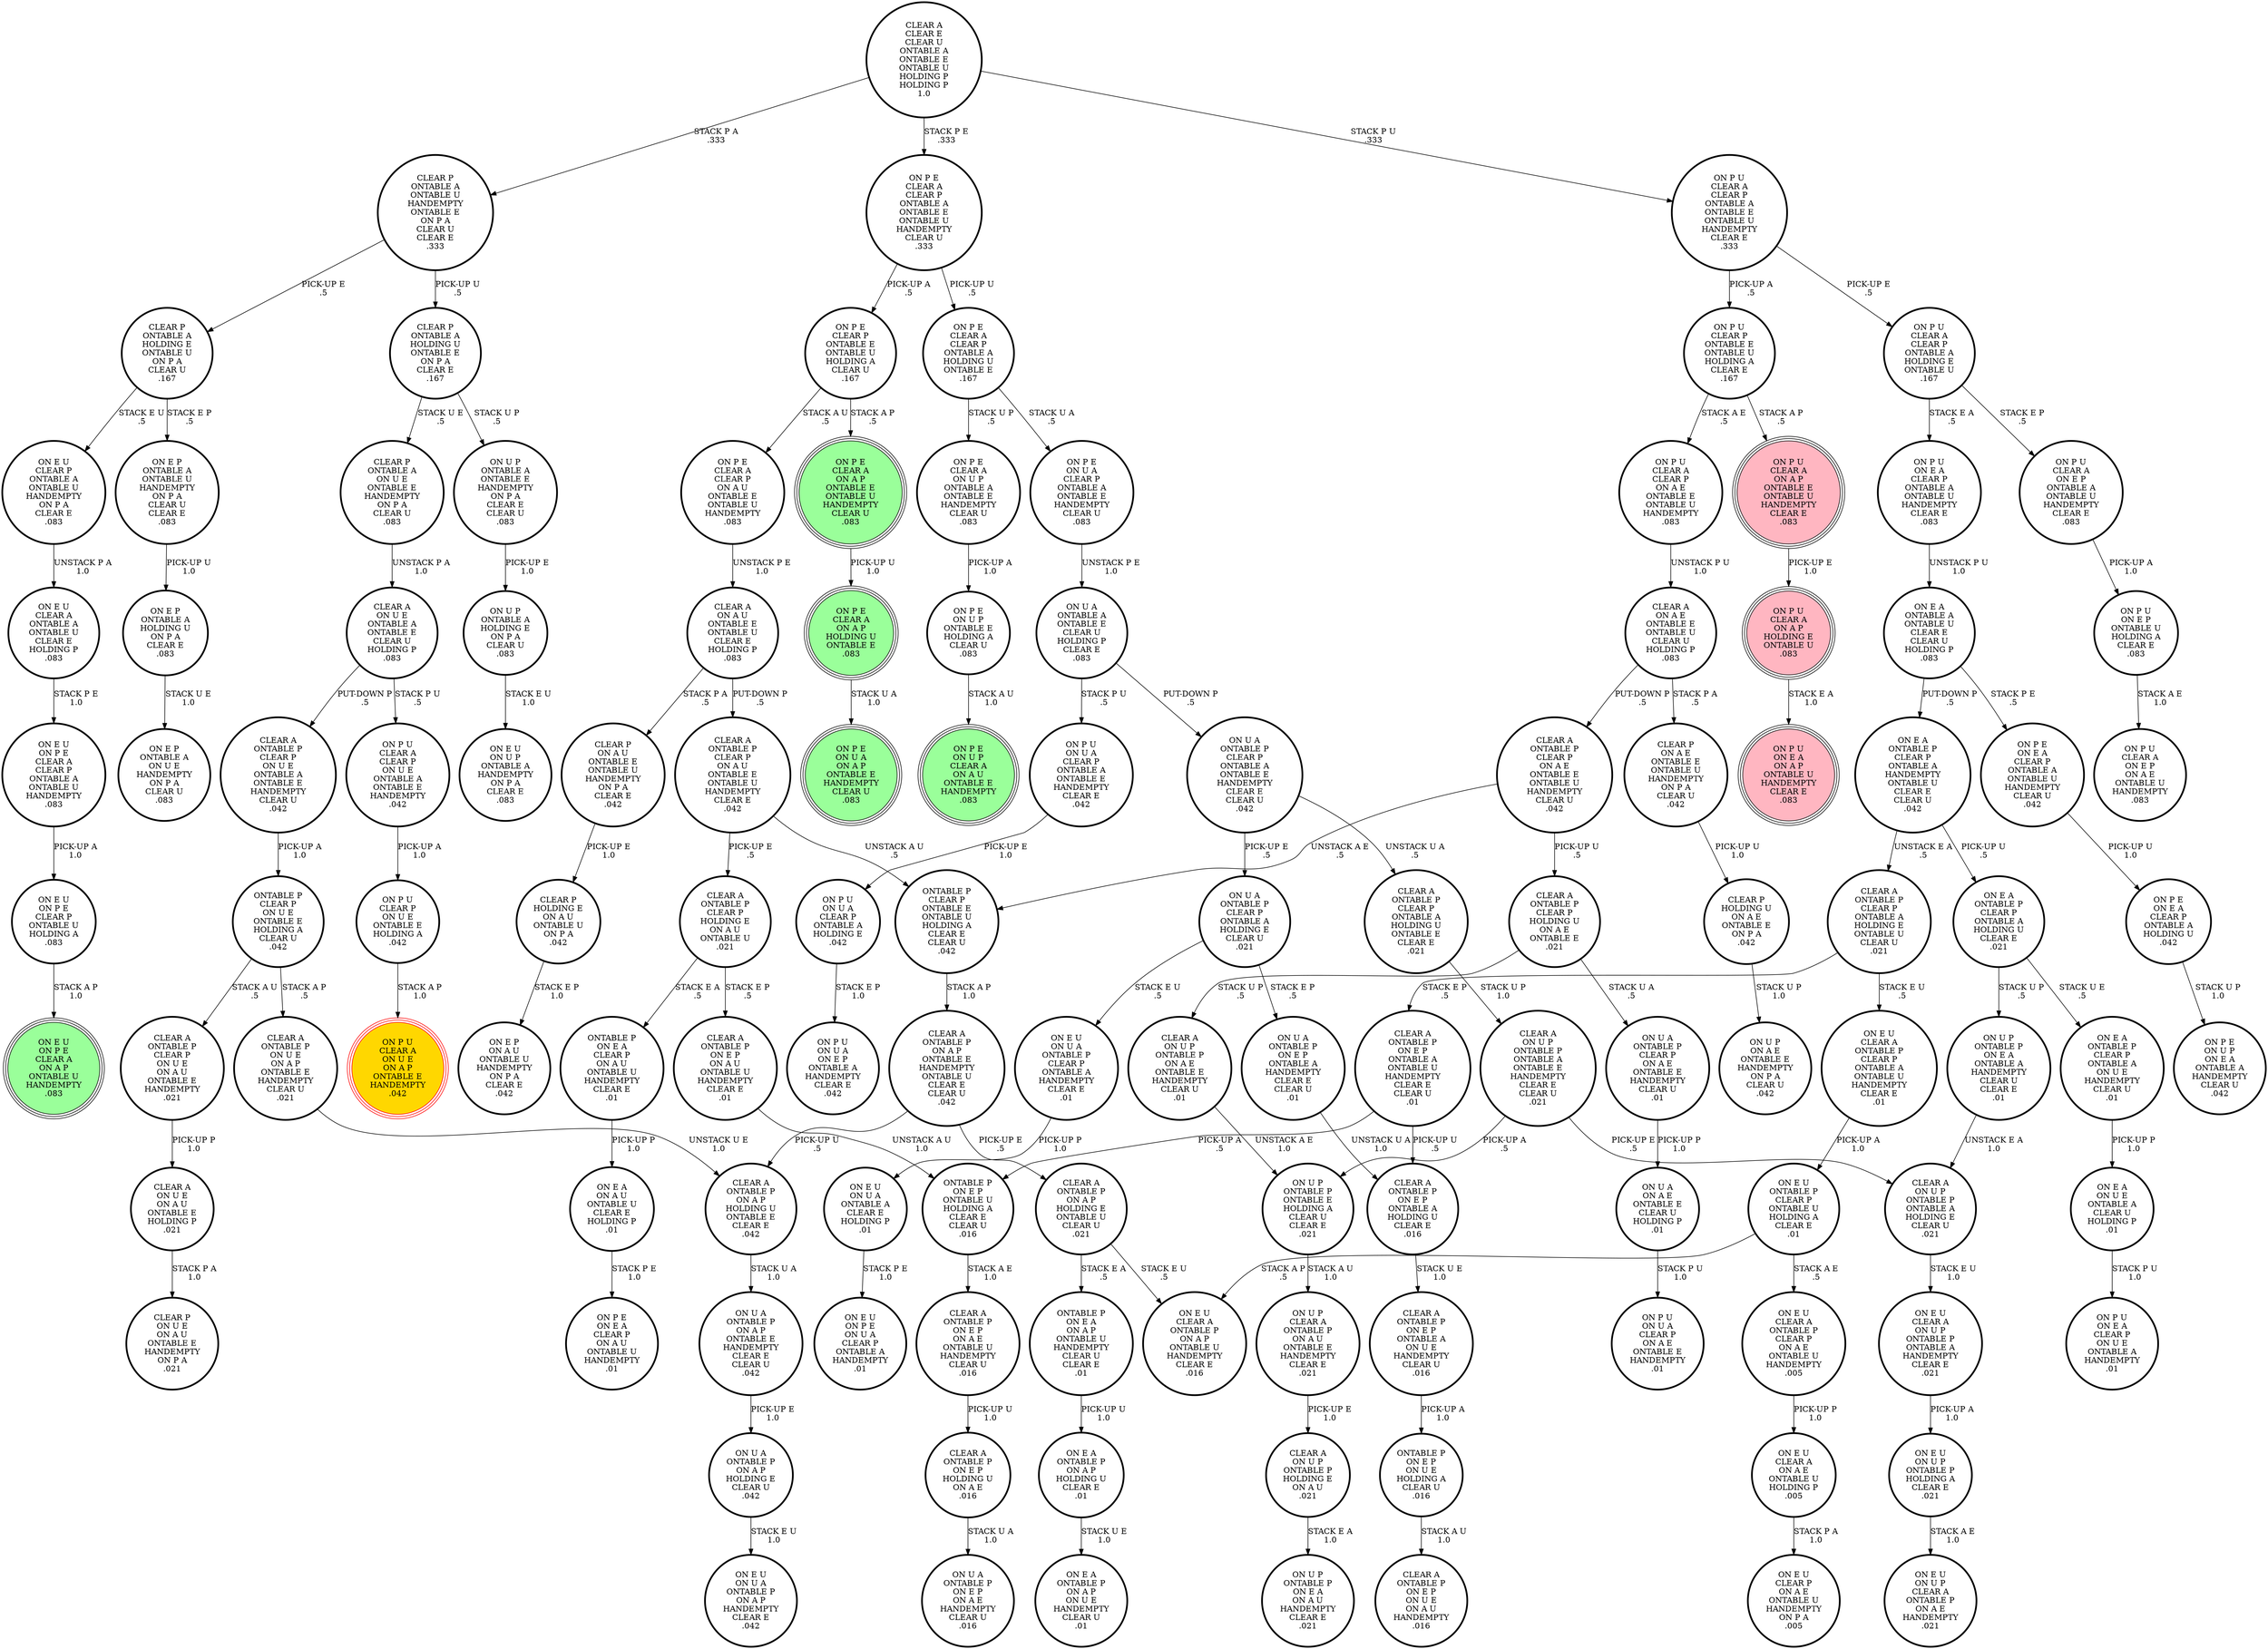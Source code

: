 digraph {
"ON E U\nON P E\nCLEAR P\nONTABLE U\nHOLDING A\n.083\n" -> "ON E U\nON P E\nCLEAR A\nON A P\nONTABLE U\nHANDEMPTY\n.083\n"[label="STACK A P\n1.0\n"];
"ON U A\nONTABLE P\nON A P\nONTABLE E\nHANDEMPTY\nCLEAR E\nCLEAR U\n.042\n" -> "ON U A\nONTABLE P\nON A P\nHOLDING E\nCLEAR U\n.042\n"[label="PICK-UP E\n1.0\n"];
"ON P U\nCLEAR A\nON E P\nONTABLE A\nONTABLE U\nHANDEMPTY\nCLEAR E\n.083\n" -> "ON P U\nON E P\nONTABLE U\nHOLDING A\nCLEAR E\n.083\n"[label="PICK-UP A\n1.0\n"];
"ON E U\nCLEAR A\nONTABLE P\nCLEAR P\nONTABLE A\nONTABLE U\nHANDEMPTY\nCLEAR E\n.01\n" -> "ON E U\nONTABLE P\nCLEAR P\nONTABLE U\nHOLDING A\nCLEAR E\n.01\n"[label="PICK-UP A\n1.0\n"];
"CLEAR P\nONTABLE A\nONTABLE U\nHANDEMPTY\nONTABLE E\nON P A\nCLEAR U\nCLEAR E\n.333\n" -> "CLEAR P\nONTABLE A\nHOLDING E\nONTABLE U\nON P A\nCLEAR U\n.167\n"[label="PICK-UP E\n.5\n"];
"CLEAR P\nONTABLE A\nONTABLE U\nHANDEMPTY\nONTABLE E\nON P A\nCLEAR U\nCLEAR E\n.333\n" -> "CLEAR P\nONTABLE A\nHOLDING U\nONTABLE E\nON P A\nCLEAR E\n.167\n"[label="PICK-UP U\n.5\n"];
"ON P E\nCLEAR A\nON U P\nONTABLE A\nONTABLE E\nHANDEMPTY\nCLEAR U\n.083\n" -> "ON P E\nON U P\nONTABLE E\nHOLDING A\nCLEAR U\n.083\n"[label="PICK-UP A\n1.0\n"];
"ON P U\nCLEAR A\nON A P\nHOLDING E\nONTABLE U\n.083\n" -> "ON P U\nON E A\nON A P\nONTABLE U\nHANDEMPTY\nCLEAR E\n.083\n"[label="STACK E A\n1.0\n"];
"CLEAR A\nONTABLE P\nON U E\nON A P\nONTABLE E\nHANDEMPTY\nCLEAR U\n.021\n" -> "CLEAR A\nONTABLE P\nON A P\nHOLDING U\nONTABLE E\nCLEAR E\n.042\n"[label="UNSTACK U E\n1.0\n"];
"ON P U\nCLEAR A\nCLEAR P\nONTABLE A\nONTABLE E\nONTABLE U\nHANDEMPTY\nCLEAR E\n.333\n" -> "ON P U\nCLEAR A\nCLEAR P\nONTABLE A\nHOLDING E\nONTABLE U\n.167\n"[label="PICK-UP E\n.5\n"];
"ON P U\nCLEAR A\nCLEAR P\nONTABLE A\nONTABLE E\nONTABLE U\nHANDEMPTY\nCLEAR E\n.333\n" -> "ON P U\nCLEAR P\nONTABLE E\nONTABLE U\nHOLDING A\nCLEAR E\n.167\n"[label="PICK-UP A\n.5\n"];
"ON E P\nONTABLE A\nONTABLE U\nHANDEMPTY\nON P A\nCLEAR U\nCLEAR E\n.083\n" -> "ON E P\nONTABLE A\nHOLDING U\nON P A\nCLEAR E\n.083\n"[label="PICK-UP U\n1.0\n"];
"CLEAR P\nHOLDING U\nON A E\nONTABLE E\nON P A\n.042\n" -> "ON U P\nON A E\nONTABLE E\nHANDEMPTY\nON P A\nCLEAR U\n.042\n"[label="STACK U P\n1.0\n"];
"ON E U\nCLEAR A\nON U P\nONTABLE P\nONTABLE A\nHANDEMPTY\nCLEAR E\n.021\n" -> "ON E U\nON U P\nONTABLE P\nHOLDING A\nCLEAR E\n.021\n"[label="PICK-UP A\n1.0\n"];
"ON U P\nONTABLE A\nHOLDING E\nON P A\nCLEAR U\n.083\n" -> "ON E U\nON U P\nONTABLE A\nHANDEMPTY\nON P A\nCLEAR E\n.083\n"[label="STACK E U\n1.0\n"];
"ON P E\nCLEAR A\nON A P\nONTABLE E\nONTABLE U\nHANDEMPTY\nCLEAR U\n.083\n" -> "ON P E\nCLEAR A\nON A P\nHOLDING U\nONTABLE E\n.083\n"[label="PICK-UP U\n1.0\n"];
"ON E P\nONTABLE A\nHOLDING U\nON P A\nCLEAR E\n.083\n" -> "ON E P\nONTABLE A\nON U E\nHANDEMPTY\nON P A\nCLEAR U\n.083\n"[label="STACK U E\n1.0\n"];
"CLEAR A\nONTABLE P\nON A P\nONTABLE E\nHANDEMPTY\nONTABLE U\nCLEAR E\nCLEAR U\n.042\n" -> "CLEAR A\nONTABLE P\nON A P\nHOLDING E\nONTABLE U\nCLEAR U\n.021\n"[label="PICK-UP E\n.5\n"];
"CLEAR A\nONTABLE P\nON A P\nONTABLE E\nHANDEMPTY\nONTABLE U\nCLEAR E\nCLEAR U\n.042\n" -> "CLEAR A\nONTABLE P\nON A P\nHOLDING U\nONTABLE E\nCLEAR E\n.042\n"[label="PICK-UP U\n.5\n"];
"ONTABLE P\nON E A\nON A P\nONTABLE U\nHANDEMPTY\nCLEAR U\nCLEAR E\n.01\n" -> "ON E A\nONTABLE P\nON A P\nHOLDING U\nCLEAR E\n.01\n"[label="PICK-UP U\n1.0\n"];
"ON E A\nONTABLE P\nON A P\nHOLDING U\nCLEAR E\n.01\n" -> "ON E A\nONTABLE P\nON A P\nON U E\nHANDEMPTY\nCLEAR U\n.01\n"[label="STACK U E\n1.0\n"];
"ON P E\nON E A\nCLEAR P\nONTABLE A\nONTABLE U\nHANDEMPTY\nCLEAR U\n.042\n" -> "ON P E\nON E A\nCLEAR P\nONTABLE A\nHOLDING U\n.042\n"[label="PICK-UP U\n1.0\n"];
"CLEAR A\nCLEAR E\nCLEAR U\nONTABLE A\nONTABLE E\nONTABLE U\nHOLDING P\nHOLDING P\n1.0\n" -> "CLEAR P\nONTABLE A\nONTABLE U\nHANDEMPTY\nONTABLE E\nON P A\nCLEAR U\nCLEAR E\n.333\n"[label="STACK P A\n.333\n"];
"CLEAR A\nCLEAR E\nCLEAR U\nONTABLE A\nONTABLE E\nONTABLE U\nHOLDING P\nHOLDING P\n1.0\n" -> "ON P E\nCLEAR A\nCLEAR P\nONTABLE A\nONTABLE E\nONTABLE U\nHANDEMPTY\nCLEAR U\n.333\n"[label="STACK P E\n.333\n"];
"CLEAR A\nCLEAR E\nCLEAR U\nONTABLE A\nONTABLE E\nONTABLE U\nHOLDING P\nHOLDING P\n1.0\n" -> "ON P U\nCLEAR A\nCLEAR P\nONTABLE A\nONTABLE E\nONTABLE U\nHANDEMPTY\nCLEAR E\n.333\n"[label="STACK P U\n.333\n"];
"ON E A\nONTABLE A\nONTABLE U\nCLEAR E\nCLEAR U\nHOLDING P\n.083\n" -> "ON E A\nONTABLE P\nCLEAR P\nONTABLE A\nHANDEMPTY\nONTABLE U\nCLEAR E\nCLEAR U\n.042\n"[label="PUT-DOWN P\n.5\n"];
"ON E A\nONTABLE A\nONTABLE U\nCLEAR E\nCLEAR U\nHOLDING P\n.083\n" -> "ON P E\nON E A\nCLEAR P\nONTABLE A\nONTABLE U\nHANDEMPTY\nCLEAR U\n.042\n"[label="STACK P E\n.5\n"];
"CLEAR A\nON U P\nONTABLE P\nHOLDING E\nON A U\n.021\n" -> "ON U P\nONTABLE P\nON E A\nON A U\nHANDEMPTY\nCLEAR E\n.021\n"[label="STACK E A\n1.0\n"];
"CLEAR A\nONTABLE P\nCLEAR P\nHOLDING E\nON A U\nONTABLE U\n.021\n" -> "ONTABLE P\nON E A\nCLEAR P\nON A U\nONTABLE U\nHANDEMPTY\nCLEAR E\n.01\n"[label="STACK E A\n.5\n"];
"CLEAR A\nONTABLE P\nCLEAR P\nHOLDING E\nON A U\nONTABLE U\n.021\n" -> "CLEAR A\nONTABLE P\nON E P\nON A U\nONTABLE U\nHANDEMPTY\nCLEAR E\n.01\n"[label="STACK E P\n.5\n"];
"CLEAR A\nON U E\nONTABLE A\nONTABLE E\nCLEAR U\nHOLDING P\n.083\n" -> "CLEAR A\nONTABLE P\nCLEAR P\nON U E\nONTABLE A\nONTABLE E\nHANDEMPTY\nCLEAR U\n.042\n"[label="PUT-DOWN P\n.5\n"];
"CLEAR A\nON U E\nONTABLE A\nONTABLE E\nCLEAR U\nHOLDING P\n.083\n" -> "ON P U\nCLEAR A\nCLEAR P\nON U E\nONTABLE A\nONTABLE E\nHANDEMPTY\n.042\n"[label="STACK P U\n.5\n"];
"CLEAR P\nON A U\nONTABLE E\nONTABLE U\nHANDEMPTY\nON P A\nCLEAR E\n.042\n" -> "CLEAR P\nHOLDING E\nON A U\nONTABLE U\nON P A\n.042\n"[label="PICK-UP E\n1.0\n"];
"CLEAR A\nONTABLE P\nCLEAR P\nON A U\nONTABLE E\nONTABLE U\nHANDEMPTY\nCLEAR E\n.042\n" -> "CLEAR A\nONTABLE P\nCLEAR P\nHOLDING E\nON A U\nONTABLE U\n.021\n"[label="PICK-UP E\n.5\n"];
"CLEAR A\nONTABLE P\nCLEAR P\nON A U\nONTABLE E\nONTABLE U\nHANDEMPTY\nCLEAR E\n.042\n" -> "ONTABLE P\nCLEAR P\nONTABLE E\nONTABLE U\nHOLDING A\nCLEAR E\nCLEAR U\n.042\n"[label="UNSTACK A U\n.5\n"];
"ON E A\nONTABLE P\nCLEAR P\nONTABLE A\nHOLDING U\nCLEAR E\n.021\n" -> "ON U P\nONTABLE P\nON E A\nONTABLE A\nHANDEMPTY\nCLEAR U\nCLEAR E\n.01\n"[label="STACK U P\n.5\n"];
"ON E A\nONTABLE P\nCLEAR P\nONTABLE A\nHOLDING U\nCLEAR E\n.021\n" -> "ON E A\nONTABLE P\nCLEAR P\nONTABLE A\nON U E\nHANDEMPTY\nCLEAR U\n.01\n"[label="STACK U E\n.5\n"];
"ONTABLE P\nCLEAR P\nONTABLE E\nONTABLE U\nHOLDING A\nCLEAR E\nCLEAR U\n.042\n" -> "CLEAR A\nONTABLE P\nON A P\nONTABLE E\nHANDEMPTY\nONTABLE U\nCLEAR E\nCLEAR U\n.042\n"[label="STACK A P\n1.0\n"];
"CLEAR A\nONTABLE P\nCLEAR P\nON U E\nON A U\nONTABLE E\nHANDEMPTY\n.021\n" -> "CLEAR A\nON U E\nON A U\nONTABLE E\nHOLDING P\n.021\n"[label="PICK-UP P\n1.0\n"];
"ON P E\nON U A\nCLEAR P\nONTABLE A\nONTABLE E\nHANDEMPTY\nCLEAR U\n.083\n" -> "ON U A\nONTABLE A\nONTABLE E\nCLEAR U\nHOLDING P\nCLEAR E\n.083\n"[label="UNSTACK P E\n1.0\n"];
"CLEAR P\nON A E\nONTABLE E\nONTABLE U\nHANDEMPTY\nON P A\nCLEAR U\n.042\n" -> "CLEAR P\nHOLDING U\nON A E\nONTABLE E\nON P A\n.042\n"[label="PICK-UP U\n1.0\n"];
"ON P U\nON U A\nCLEAR P\nONTABLE A\nHOLDING E\n.042\n" -> "ON P U\nON U A\nON E P\nONTABLE A\nHANDEMPTY\nCLEAR E\n.042\n"[label="STACK E P\n1.0\n"];
"ON P U\nON E A\nCLEAR P\nONTABLE A\nONTABLE U\nHANDEMPTY\nCLEAR E\n.083\n" -> "ON E A\nONTABLE A\nONTABLE U\nCLEAR E\nCLEAR U\nHOLDING P\n.083\n"[label="UNSTACK P U\n1.0\n"];
"ON E U\nCLEAR A\nONTABLE P\nCLEAR P\nON A E\nONTABLE U\nHANDEMPTY\n.005\n" -> "ON E U\nCLEAR A\nON A E\nONTABLE U\nHOLDING P\n.005\n"[label="PICK-UP P\n1.0\n"];
"ON E A\nON U E\nONTABLE A\nCLEAR U\nHOLDING P\n.01\n" -> "ON P U\nON E A\nCLEAR P\nON U E\nONTABLE A\nHANDEMPTY\n.01\n"[label="STACK P U\n1.0\n"];
"ON P U\nCLEAR P\nONTABLE E\nONTABLE U\nHOLDING A\nCLEAR E\n.167\n" -> "ON P U\nCLEAR A\nCLEAR P\nON A E\nONTABLE E\nONTABLE U\nHANDEMPTY\n.083\n"[label="STACK A E\n.5\n"];
"ON P U\nCLEAR P\nONTABLE E\nONTABLE U\nHOLDING A\nCLEAR E\n.167\n" -> "ON P U\nCLEAR A\nON A P\nONTABLE E\nONTABLE U\nHANDEMPTY\nCLEAR E\n.083\n"[label="STACK A P\n.5\n"];
"CLEAR A\nON A E\nONTABLE E\nONTABLE U\nCLEAR U\nHOLDING P\n.083\n" -> "CLEAR A\nONTABLE P\nCLEAR P\nON A E\nONTABLE E\nONTABLE U\nHANDEMPTY\nCLEAR U\n.042\n"[label="PUT-DOWN P\n.5\n"];
"CLEAR A\nON A E\nONTABLE E\nONTABLE U\nCLEAR U\nHOLDING P\n.083\n" -> "CLEAR P\nON A E\nONTABLE E\nONTABLE U\nHANDEMPTY\nON P A\nCLEAR U\n.042\n"[label="STACK P A\n.5\n"];
"CLEAR A\nON U P\nONTABLE P\nONTABLE A\nHOLDING E\nCLEAR U\n.021\n" -> "ON E U\nCLEAR A\nON U P\nONTABLE P\nONTABLE A\nHANDEMPTY\nCLEAR E\n.021\n"[label="STACK E U\n1.0\n"];
"CLEAR A\nONTABLE P\nON A P\nHOLDING E\nONTABLE U\nCLEAR U\n.021\n" -> "ONTABLE P\nON E A\nON A P\nONTABLE U\nHANDEMPTY\nCLEAR U\nCLEAR E\n.01\n"[label="STACK E A\n.5\n"];
"CLEAR A\nONTABLE P\nON A P\nHOLDING E\nONTABLE U\nCLEAR U\n.021\n" -> "ON E U\nCLEAR A\nONTABLE P\nON A P\nONTABLE U\nHANDEMPTY\nCLEAR E\n.016\n"[label="STACK E U\n.5\n"];
"ONTABLE P\nON E A\nCLEAR P\nON A U\nONTABLE U\nHANDEMPTY\nCLEAR E\n.01\n" -> "ON E A\nON A U\nONTABLE U\nCLEAR E\nHOLDING P\n.01\n"[label="PICK-UP P\n1.0\n"];
"CLEAR P\nONTABLE A\nON U E\nONTABLE E\nHANDEMPTY\nON P A\nCLEAR U\n.083\n" -> "CLEAR A\nON U E\nONTABLE A\nONTABLE E\nCLEAR U\nHOLDING P\n.083\n"[label="UNSTACK P A\n1.0\n"];
"CLEAR A\nON A U\nONTABLE E\nONTABLE U\nCLEAR E\nHOLDING P\n.083\n" -> "CLEAR A\nONTABLE P\nCLEAR P\nON A U\nONTABLE E\nONTABLE U\nHANDEMPTY\nCLEAR E\n.042\n"[label="PUT-DOWN P\n.5\n"];
"CLEAR A\nON A U\nONTABLE E\nONTABLE U\nCLEAR E\nHOLDING P\n.083\n" -> "CLEAR P\nON A U\nONTABLE E\nONTABLE U\nHANDEMPTY\nON P A\nCLEAR E\n.042\n"[label="STACK P A\n.5\n"];
"ON P E\nON E A\nCLEAR P\nONTABLE A\nHOLDING U\n.042\n" -> "ON P E\nON U P\nON E A\nONTABLE A\nHANDEMPTY\nCLEAR U\n.042\n"[label="STACK U P\n1.0\n"];
"ON E U\nCLEAR A\nONTABLE A\nONTABLE U\nCLEAR E\nHOLDING P\n.083\n" -> "ON E U\nON P E\nCLEAR A\nCLEAR P\nONTABLE A\nONTABLE U\nHANDEMPTY\n.083\n"[label="STACK P E\n1.0\n"];
"ON E U\nON U A\nONTABLE P\nCLEAR P\nONTABLE A\nHANDEMPTY\nCLEAR E\n.01\n" -> "ON E U\nON U A\nONTABLE A\nCLEAR E\nHOLDING P\n.01\n"[label="PICK-UP P\n1.0\n"];
"CLEAR A\nONTABLE P\nON E P\nONTABLE A\nHOLDING U\nCLEAR E\n.016\n" -> "CLEAR A\nONTABLE P\nON E P\nONTABLE A\nON U E\nHANDEMPTY\nCLEAR U\n.016\n"[label="STACK U E\n1.0\n"];
"ON E A\nONTABLE P\nCLEAR P\nONTABLE A\nON U E\nHANDEMPTY\nCLEAR U\n.01\n" -> "ON E A\nON U E\nONTABLE A\nCLEAR U\nHOLDING P\n.01\n"[label="PICK-UP P\n1.0\n"];
"ON P U\nON E P\nONTABLE U\nHOLDING A\nCLEAR E\n.083\n" -> "ON P U\nCLEAR A\nON E P\nON A E\nONTABLE U\nHANDEMPTY\n.083\n"[label="STACK A E\n1.0\n"];
"ON P U\nCLEAR A\nCLEAR P\nON U E\nONTABLE A\nONTABLE E\nHANDEMPTY\n.042\n" -> "ON P U\nCLEAR P\nON U E\nONTABLE E\nHOLDING A\n.042\n"[label="PICK-UP A\n1.0\n"];
"CLEAR A\nON U E\nON A U\nONTABLE E\nHOLDING P\n.021\n" -> "CLEAR P\nON U E\nON A U\nONTABLE E\nHANDEMPTY\nON P A\n.021\n"[label="STACK P A\n1.0\n"];
"ON P E\nCLEAR A\nCLEAR P\nONTABLE A\nONTABLE E\nONTABLE U\nHANDEMPTY\nCLEAR U\n.333\n" -> "ON P E\nCLEAR A\nCLEAR P\nONTABLE A\nHOLDING U\nONTABLE E\n.167\n"[label="PICK-UP U\n.5\n"];
"ON P E\nCLEAR A\nCLEAR P\nONTABLE A\nONTABLE E\nONTABLE U\nHANDEMPTY\nCLEAR U\n.333\n" -> "ON P E\nCLEAR P\nONTABLE E\nONTABLE U\nHOLDING A\nCLEAR U\n.167\n"[label="PICK-UP A\n.5\n"];
"CLEAR P\nHOLDING E\nON A U\nONTABLE U\nON P A\n.042\n" -> "ON E P\nON A U\nONTABLE U\nHANDEMPTY\nON P A\nCLEAR E\n.042\n"[label="STACK E P\n1.0\n"];
"CLEAR A\nONTABLE P\nON E P\nONTABLE A\nON U E\nHANDEMPTY\nCLEAR U\n.016\n" -> "ONTABLE P\nON E P\nON U E\nHOLDING A\nCLEAR U\n.016\n"[label="PICK-UP A\n1.0\n"];
"ON P E\nCLEAR A\nON A P\nHOLDING U\nONTABLE E\n.083\n" -> "ON P E\nON U A\nON A P\nONTABLE E\nHANDEMPTY\nCLEAR U\n.083\n"[label="STACK U A\n1.0\n"];
"ON U A\nONTABLE P\nCLEAR P\nONTABLE A\nHOLDING E\nCLEAR U\n.021\n" -> "ON U A\nONTABLE P\nON E P\nONTABLE A\nHANDEMPTY\nCLEAR E\nCLEAR U\n.01\n"[label="STACK E P\n.5\n"];
"ON U A\nONTABLE P\nCLEAR P\nONTABLE A\nHOLDING E\nCLEAR U\n.021\n" -> "ON E U\nON U A\nONTABLE P\nCLEAR P\nONTABLE A\nHANDEMPTY\nCLEAR E\n.01\n"[label="STACK E U\n.5\n"];
"ON P U\nCLEAR P\nON U E\nONTABLE E\nHOLDING A\n.042\n" -> "ON P U\nCLEAR A\nON U E\nON A P\nONTABLE E\nHANDEMPTY\n.042\n"[label="STACK A P\n1.0\n"];
"ON P E\nCLEAR P\nONTABLE E\nONTABLE U\nHOLDING A\nCLEAR U\n.167\n" -> "ON P E\nCLEAR A\nCLEAR P\nON A U\nONTABLE E\nONTABLE U\nHANDEMPTY\n.083\n"[label="STACK A U\n.5\n"];
"ON P E\nCLEAR P\nONTABLE E\nONTABLE U\nHOLDING A\nCLEAR U\n.167\n" -> "ON P E\nCLEAR A\nON A P\nONTABLE E\nONTABLE U\nHANDEMPTY\nCLEAR U\n.083\n"[label="STACK A P\n.5\n"];
"ON U A\nONTABLE A\nONTABLE E\nCLEAR U\nHOLDING P\nCLEAR E\n.083\n" -> "ON U A\nONTABLE P\nCLEAR P\nONTABLE A\nONTABLE E\nHANDEMPTY\nCLEAR E\nCLEAR U\n.042\n"[label="PUT-DOWN P\n.5\n"];
"ON U A\nONTABLE A\nONTABLE E\nCLEAR U\nHOLDING P\nCLEAR E\n.083\n" -> "ON P U\nON U A\nCLEAR P\nONTABLE A\nONTABLE E\nHANDEMPTY\nCLEAR E\n.042\n"[label="STACK P U\n.5\n"];
"ON U P\nONTABLE P\nON E A\nONTABLE A\nHANDEMPTY\nCLEAR U\nCLEAR E\n.01\n" -> "CLEAR A\nON U P\nONTABLE P\nONTABLE A\nHOLDING E\nCLEAR U\n.021\n"[label="UNSTACK E A\n1.0\n"];
"CLEAR A\nONTABLE P\nON E P\nHOLDING U\nON A E\n.016\n" -> "ON U A\nONTABLE P\nON E P\nON A E\nHANDEMPTY\nCLEAR U\n.016\n"[label="STACK U A\n1.0\n"];
"CLEAR A\nONTABLE P\nCLEAR P\nONTABLE A\nHOLDING U\nONTABLE E\nCLEAR E\n.021\n" -> "CLEAR A\nON U P\nONTABLE P\nONTABLE A\nONTABLE E\nHANDEMPTY\nCLEAR E\nCLEAR U\n.021\n"[label="STACK U P\n1.0\n"];
"CLEAR A\nONTABLE P\nON E P\nON A U\nONTABLE U\nHANDEMPTY\nCLEAR E\n.01\n" -> "ONTABLE P\nON E P\nONTABLE U\nHOLDING A\nCLEAR E\nCLEAR U\n.016\n"[label="UNSTACK A U\n1.0\n"];
"ON E U\nON U P\nONTABLE P\nHOLDING A\nCLEAR E\n.021\n" -> "ON E U\nON U P\nCLEAR A\nONTABLE P\nON A E\nHANDEMPTY\n.021\n"[label="STACK A E\n1.0\n"];
"ONTABLE P\nCLEAR P\nON U E\nONTABLE E\nHOLDING A\nCLEAR U\n.042\n" -> "CLEAR A\nONTABLE P\nON U E\nON A P\nONTABLE E\nHANDEMPTY\nCLEAR U\n.021\n"[label="STACK A P\n.5\n"];
"ONTABLE P\nCLEAR P\nON U E\nONTABLE E\nHOLDING A\nCLEAR U\n.042\n" -> "CLEAR A\nONTABLE P\nCLEAR P\nON U E\nON A U\nONTABLE E\nHANDEMPTY\n.021\n"[label="STACK A U\n.5\n"];
"CLEAR P\nONTABLE A\nHOLDING U\nONTABLE E\nON P A\nCLEAR E\n.167\n" -> "CLEAR P\nONTABLE A\nON U E\nONTABLE E\nHANDEMPTY\nON P A\nCLEAR U\n.083\n"[label="STACK U E\n.5\n"];
"CLEAR P\nONTABLE A\nHOLDING U\nONTABLE E\nON P A\nCLEAR E\n.167\n" -> "ON U P\nONTABLE A\nONTABLE E\nHANDEMPTY\nON P A\nCLEAR E\nCLEAR U\n.083\n"[label="STACK U P\n.5\n"];
"CLEAR A\nONTABLE P\nON A P\nHOLDING U\nONTABLE E\nCLEAR E\n.042\n" -> "ON U A\nONTABLE P\nON A P\nONTABLE E\nHANDEMPTY\nCLEAR E\nCLEAR U\n.042\n"[label="STACK U A\n1.0\n"];
"ON E U\nCLEAR A\nON A E\nONTABLE U\nHOLDING P\n.005\n" -> "ON E U\nCLEAR P\nON A E\nONTABLE U\nHANDEMPTY\nON P A\n.005\n"[label="STACK P A\n1.0\n"];
"ON P E\nON U P\nONTABLE E\nHOLDING A\nCLEAR U\n.083\n" -> "ON P E\nON U P\nCLEAR A\nON A U\nONTABLE E\nHANDEMPTY\n.083\n"[label="STACK A U\n1.0\n"];
"ON E U\nON U A\nONTABLE A\nCLEAR E\nHOLDING P\n.01\n" -> "ON E U\nON P E\nON U A\nCLEAR P\nONTABLE A\nHANDEMPTY\n.01\n"[label="STACK P E\n1.0\n"];
"ON E A\nON A U\nONTABLE U\nCLEAR E\nHOLDING P\n.01\n" -> "ON P E\nON E A\nCLEAR P\nON A U\nONTABLE U\nHANDEMPTY\n.01\n"[label="STACK P E\n1.0\n"];
"ON P U\nON U A\nCLEAR P\nONTABLE A\nONTABLE E\nHANDEMPTY\nCLEAR E\n.042\n" -> "ON P U\nON U A\nCLEAR P\nONTABLE A\nHOLDING E\n.042\n"[label="PICK-UP E\n1.0\n"];
"ON P E\nCLEAR A\nCLEAR P\nONTABLE A\nHOLDING U\nONTABLE E\n.167\n" -> "ON P E\nON U A\nCLEAR P\nONTABLE A\nONTABLE E\nHANDEMPTY\nCLEAR U\n.083\n"[label="STACK U A\n.5\n"];
"ON P E\nCLEAR A\nCLEAR P\nONTABLE A\nHOLDING U\nONTABLE E\n.167\n" -> "ON P E\nCLEAR A\nON U P\nONTABLE A\nONTABLE E\nHANDEMPTY\nCLEAR U\n.083\n"[label="STACK U P\n.5\n"];
"ON U A\nONTABLE P\nCLEAR P\nONTABLE A\nONTABLE E\nHANDEMPTY\nCLEAR E\nCLEAR U\n.042\n" -> "CLEAR A\nONTABLE P\nCLEAR P\nONTABLE A\nHOLDING U\nONTABLE E\nCLEAR E\n.021\n"[label="UNSTACK U A\n.5\n"];
"ON U A\nONTABLE P\nCLEAR P\nONTABLE A\nONTABLE E\nHANDEMPTY\nCLEAR E\nCLEAR U\n.042\n" -> "ON U A\nONTABLE P\nCLEAR P\nONTABLE A\nHOLDING E\nCLEAR U\n.021\n"[label="PICK-UP E\n.5\n"];
"ON U A\nONTABLE P\nCLEAR P\nON A E\nONTABLE E\nHANDEMPTY\nCLEAR U\n.01\n" -> "ON U A\nON A E\nONTABLE E\nCLEAR U\nHOLDING P\n.01\n"[label="PICK-UP P\n1.0\n"];
"ON E U\nON P E\nCLEAR A\nCLEAR P\nONTABLE A\nONTABLE U\nHANDEMPTY\n.083\n" -> "ON E U\nON P E\nCLEAR P\nONTABLE U\nHOLDING A\n.083\n"[label="PICK-UP A\n1.0\n"];
"ON U P\nONTABLE A\nONTABLE E\nHANDEMPTY\nON P A\nCLEAR E\nCLEAR U\n.083\n" -> "ON U P\nONTABLE A\nHOLDING E\nON P A\nCLEAR U\n.083\n"[label="PICK-UP E\n1.0\n"];
"ON E A\nONTABLE P\nCLEAR P\nONTABLE A\nHANDEMPTY\nONTABLE U\nCLEAR E\nCLEAR U\n.042\n" -> "CLEAR A\nONTABLE P\nCLEAR P\nONTABLE A\nHOLDING E\nONTABLE U\nCLEAR U\n.021\n"[label="UNSTACK E A\n.5\n"];
"ON E A\nONTABLE P\nCLEAR P\nONTABLE A\nHANDEMPTY\nONTABLE U\nCLEAR E\nCLEAR U\n.042\n" -> "ON E A\nONTABLE P\nCLEAR P\nONTABLE A\nHOLDING U\nCLEAR E\n.021\n"[label="PICK-UP U\n.5\n"];
"ON U P\nCLEAR A\nONTABLE P\nON A U\nONTABLE E\nHANDEMPTY\nCLEAR E\n.021\n" -> "CLEAR A\nON U P\nONTABLE P\nHOLDING E\nON A U\n.021\n"[label="PICK-UP E\n1.0\n"];
"ONTABLE P\nON E P\nON U E\nHOLDING A\nCLEAR U\n.016\n" -> "CLEAR A\nONTABLE P\nON E P\nON U E\nON A U\nHANDEMPTY\n.016\n"[label="STACK A U\n1.0\n"];
"CLEAR A\nONTABLE P\nCLEAR P\nON U E\nONTABLE A\nONTABLE E\nHANDEMPTY\nCLEAR U\n.042\n" -> "ONTABLE P\nCLEAR P\nON U E\nONTABLE E\nHOLDING A\nCLEAR U\n.042\n"[label="PICK-UP A\n1.0\n"];
"ON E U\nCLEAR P\nONTABLE A\nONTABLE U\nHANDEMPTY\nON P A\nCLEAR E\n.083\n" -> "ON E U\nCLEAR A\nONTABLE A\nONTABLE U\nCLEAR E\nHOLDING P\n.083\n"[label="UNSTACK P A\n1.0\n"];
"ON U A\nONTABLE P\nON A P\nHOLDING E\nCLEAR U\n.042\n" -> "ON E U\nON U A\nONTABLE P\nON A P\nHANDEMPTY\nCLEAR E\n.042\n"[label="STACK E U\n1.0\n"];
"ON E U\nONTABLE P\nCLEAR P\nONTABLE U\nHOLDING A\nCLEAR E\n.01\n" -> "ON E U\nCLEAR A\nONTABLE P\nCLEAR P\nON A E\nONTABLE U\nHANDEMPTY\n.005\n"[label="STACK A E\n.5\n"];
"ON E U\nONTABLE P\nCLEAR P\nONTABLE U\nHOLDING A\nCLEAR E\n.01\n" -> "ON E U\nCLEAR A\nONTABLE P\nON A P\nONTABLE U\nHANDEMPTY\nCLEAR E\n.016\n"[label="STACK A P\n.5\n"];
"CLEAR P\nONTABLE A\nHOLDING E\nONTABLE U\nON P A\nCLEAR U\n.167\n" -> "ON E P\nONTABLE A\nONTABLE U\nHANDEMPTY\nON P A\nCLEAR U\nCLEAR E\n.083\n"[label="STACK E P\n.5\n"];
"CLEAR P\nONTABLE A\nHOLDING E\nONTABLE U\nON P A\nCLEAR U\n.167\n" -> "ON E U\nCLEAR P\nONTABLE A\nONTABLE U\nHANDEMPTY\nON P A\nCLEAR E\n.083\n"[label="STACK E U\n.5\n"];
"CLEAR A\nONTABLE P\nON E P\nON A E\nONTABLE U\nHANDEMPTY\nCLEAR U\n.016\n" -> "CLEAR A\nONTABLE P\nON E P\nHOLDING U\nON A E\n.016\n"[label="PICK-UP U\n1.0\n"];
"CLEAR A\nONTABLE P\nCLEAR P\nHOLDING U\nON A E\nONTABLE E\n.021\n" -> "CLEAR A\nON U P\nONTABLE P\nON A E\nONTABLE E\nHANDEMPTY\nCLEAR U\n.01\n"[label="STACK U P\n.5\n"];
"CLEAR A\nONTABLE P\nCLEAR P\nHOLDING U\nON A E\nONTABLE E\n.021\n" -> "ON U A\nONTABLE P\nCLEAR P\nON A E\nONTABLE E\nHANDEMPTY\nCLEAR U\n.01\n"[label="STACK U A\n.5\n"];
"CLEAR A\nONTABLE P\nCLEAR P\nONTABLE A\nHOLDING E\nONTABLE U\nCLEAR U\n.021\n" -> "CLEAR A\nONTABLE P\nON E P\nONTABLE A\nONTABLE U\nHANDEMPTY\nCLEAR E\nCLEAR U\n.01\n"[label="STACK E P\n.5\n"];
"CLEAR A\nONTABLE P\nCLEAR P\nONTABLE A\nHOLDING E\nONTABLE U\nCLEAR U\n.021\n" -> "ON E U\nCLEAR A\nONTABLE P\nCLEAR P\nONTABLE A\nONTABLE U\nHANDEMPTY\nCLEAR E\n.01\n"[label="STACK E U\n.5\n"];
"CLEAR A\nON U P\nONTABLE P\nON A E\nONTABLE E\nHANDEMPTY\nCLEAR U\n.01\n" -> "ON U P\nONTABLE P\nONTABLE E\nHOLDING A\nCLEAR U\nCLEAR E\n.021\n"[label="UNSTACK A E\n1.0\n"];
"ON U A\nONTABLE P\nON E P\nONTABLE A\nHANDEMPTY\nCLEAR E\nCLEAR U\n.01\n" -> "CLEAR A\nONTABLE P\nON E P\nONTABLE A\nHOLDING U\nCLEAR E\n.016\n"[label="UNSTACK U A\n1.0\n"];
"CLEAR A\nONTABLE P\nON E P\nONTABLE A\nONTABLE U\nHANDEMPTY\nCLEAR E\nCLEAR U\n.01\n" -> "ONTABLE P\nON E P\nONTABLE U\nHOLDING A\nCLEAR E\nCLEAR U\n.016\n"[label="PICK-UP A\n.5\n"];
"CLEAR A\nONTABLE P\nON E P\nONTABLE A\nONTABLE U\nHANDEMPTY\nCLEAR E\nCLEAR U\n.01\n" -> "CLEAR A\nONTABLE P\nON E P\nONTABLE A\nHOLDING U\nCLEAR E\n.016\n"[label="PICK-UP U\n.5\n"];
"ON P U\nCLEAR A\nCLEAR P\nON A E\nONTABLE E\nONTABLE U\nHANDEMPTY\n.083\n" -> "CLEAR A\nON A E\nONTABLE E\nONTABLE U\nCLEAR U\nHOLDING P\n.083\n"[label="UNSTACK P U\n1.0\n"];
"ON P U\nCLEAR A\nON A P\nONTABLE E\nONTABLE U\nHANDEMPTY\nCLEAR E\n.083\n" -> "ON P U\nCLEAR A\nON A P\nHOLDING E\nONTABLE U\n.083\n"[label="PICK-UP E\n1.0\n"];
"CLEAR A\nON U P\nONTABLE P\nONTABLE A\nONTABLE E\nHANDEMPTY\nCLEAR E\nCLEAR U\n.021\n" -> "ON U P\nONTABLE P\nONTABLE E\nHOLDING A\nCLEAR U\nCLEAR E\n.021\n"[label="PICK-UP A\n.5\n"];
"CLEAR A\nON U P\nONTABLE P\nONTABLE A\nONTABLE E\nHANDEMPTY\nCLEAR E\nCLEAR U\n.021\n" -> "CLEAR A\nON U P\nONTABLE P\nONTABLE A\nHOLDING E\nCLEAR U\n.021\n"[label="PICK-UP E\n.5\n"];
"ON U P\nONTABLE P\nONTABLE E\nHOLDING A\nCLEAR U\nCLEAR E\n.021\n" -> "ON U P\nCLEAR A\nONTABLE P\nON A U\nONTABLE E\nHANDEMPTY\nCLEAR E\n.021\n"[label="STACK A U\n1.0\n"];
"CLEAR A\nONTABLE P\nCLEAR P\nON A E\nONTABLE E\nONTABLE U\nHANDEMPTY\nCLEAR U\n.042\n" -> "CLEAR A\nONTABLE P\nCLEAR P\nHOLDING U\nON A E\nONTABLE E\n.021\n"[label="PICK-UP U\n.5\n"];
"CLEAR A\nONTABLE P\nCLEAR P\nON A E\nONTABLE E\nONTABLE U\nHANDEMPTY\nCLEAR U\n.042\n" -> "ONTABLE P\nCLEAR P\nONTABLE E\nONTABLE U\nHOLDING A\nCLEAR E\nCLEAR U\n.042\n"[label="UNSTACK A E\n.5\n"];
"ONTABLE P\nON E P\nONTABLE U\nHOLDING A\nCLEAR E\nCLEAR U\n.016\n" -> "CLEAR A\nONTABLE P\nON E P\nON A E\nONTABLE U\nHANDEMPTY\nCLEAR U\n.016\n"[label="STACK A E\n1.0\n"];
"ON P E\nCLEAR A\nCLEAR P\nON A U\nONTABLE E\nONTABLE U\nHANDEMPTY\n.083\n" -> "CLEAR A\nON A U\nONTABLE E\nONTABLE U\nCLEAR E\nHOLDING P\n.083\n"[label="UNSTACK P E\n1.0\n"];
"ON U A\nON A E\nONTABLE E\nCLEAR U\nHOLDING P\n.01\n" -> "ON P U\nON U A\nCLEAR P\nON A E\nONTABLE E\nHANDEMPTY\n.01\n"[label="STACK P U\n1.0\n"];
"ON P U\nCLEAR A\nCLEAR P\nONTABLE A\nHOLDING E\nONTABLE U\n.167\n" -> "ON P U\nON E A\nCLEAR P\nONTABLE A\nONTABLE U\nHANDEMPTY\nCLEAR E\n.083\n"[label="STACK E A\n.5\n"];
"ON P U\nCLEAR A\nCLEAR P\nONTABLE A\nHOLDING E\nONTABLE U\n.167\n" -> "ON P U\nCLEAR A\nON E P\nONTABLE A\nONTABLE U\nHANDEMPTY\nCLEAR E\n.083\n"[label="STACK E P\n.5\n"];
"CLEAR P\nON U E\nON A U\nONTABLE E\nHANDEMPTY\nON P A\n.021\n" [shape=circle, penwidth=3];
"ON U P\nON A E\nONTABLE E\nHANDEMPTY\nON P A\nCLEAR U\n.042\n" [shape=circle, penwidth=3];
"ON U A\nONTABLE P\nON E P\nON A E\nHANDEMPTY\nCLEAR U\n.016\n" [shape=circle, penwidth=3];
"ON E U\nCLEAR P\nON A E\nONTABLE U\nHANDEMPTY\nON P A\n.005\n" [shape=circle, penwidth=3];
"ON P U\nCLEAR A\nON U E\nON A P\nONTABLE E\nHANDEMPTY\n.042\n" [shape=circle, style=filled color=red, fillcolor=gold, peripheries=3];
"ON P E\nON U P\nON E A\nONTABLE A\nHANDEMPTY\nCLEAR U\n.042\n" [shape=circle, penwidth=3];
"ON E U\nON U P\nCLEAR A\nONTABLE P\nON A E\nHANDEMPTY\n.021\n" [shape=circle, penwidth=3];
"ON P U\nON E A\nON A P\nONTABLE U\nHANDEMPTY\nCLEAR E\n.083\n" [shape=circle, style=filled, fillcolor=lightpink, peripheries=3];
"CLEAR A\nONTABLE P\nON E P\nON U E\nON A U\nHANDEMPTY\n.016\n" [shape=circle, penwidth=3];
"ON E U\nON U P\nONTABLE A\nHANDEMPTY\nON P A\nCLEAR E\n.083\n" [shape=circle, penwidth=3];
"ON E P\nONTABLE A\nON U E\nHANDEMPTY\nON P A\nCLEAR U\n.083\n" [shape=circle, penwidth=3];
"ON E U\nON U A\nONTABLE P\nON A P\nHANDEMPTY\nCLEAR E\n.042\n" [shape=circle, penwidth=3];
"ON E P\nON A U\nONTABLE U\nHANDEMPTY\nON P A\nCLEAR E\n.042\n" [shape=circle, penwidth=3];
"ON P U\nCLEAR A\nON E P\nON A E\nONTABLE U\nHANDEMPTY\n.083\n" [shape=circle, penwidth=3];
"ON P U\nON U A\nON E P\nONTABLE A\nHANDEMPTY\nCLEAR E\n.042\n" [shape=circle, penwidth=3];
"ON P U\nON U A\nCLEAR P\nON A E\nONTABLE E\nHANDEMPTY\n.01\n" [shape=circle, penwidth=3];
"ON P E\nON U P\nCLEAR A\nON A U\nONTABLE E\nHANDEMPTY\n.083\n" [shape=circle, style=filled, fillcolor=palegreen1, peripheries=3];
"ON E A\nONTABLE P\nON A P\nON U E\nHANDEMPTY\nCLEAR U\n.01\n" [shape=circle, penwidth=3];
"ON P E\nON E A\nCLEAR P\nON A U\nONTABLE U\nHANDEMPTY\n.01\n" [shape=circle, penwidth=3];
"ON E U\nON P E\nCLEAR A\nON A P\nONTABLE U\nHANDEMPTY\n.083\n" [shape=circle, style=filled, fillcolor=palegreen1, peripheries=3];
"ON P E\nON U A\nON A P\nONTABLE E\nHANDEMPTY\nCLEAR U\n.083\n" [shape=circle, style=filled, fillcolor=palegreen1, peripheries=3];
"ON U P\nONTABLE P\nON E A\nON A U\nHANDEMPTY\nCLEAR E\n.021\n" [shape=circle, penwidth=3];
"ON P U\nON E A\nCLEAR P\nON U E\nONTABLE A\nHANDEMPTY\n.01\n" [shape=circle, penwidth=3];
"ON E U\nON P E\nON U A\nCLEAR P\nONTABLE A\nHANDEMPTY\n.01\n" [shape=circle, penwidth=3];
"ON E U\nCLEAR A\nONTABLE P\nON A P\nONTABLE U\nHANDEMPTY\nCLEAR E\n.016\n" [shape=circle, penwidth=3];
"CLEAR A\nONTABLE P\nCLEAR P\nONTABLE A\nHOLDING U\nONTABLE E\nCLEAR E\n.021\n" [shape=circle, penwidth=3];
"ON P U\nON E A\nCLEAR P\nONTABLE A\nONTABLE U\nHANDEMPTY\nCLEAR E\n.083\n" [shape=circle, penwidth=3];
"CLEAR P\nHOLDING E\nON A U\nONTABLE U\nON P A\n.042\n" [shape=circle, penwidth=3];
"ON P E\nCLEAR A\nON A P\nHOLDING U\nONTABLE E\n.083\n" [shape=circle, style=filled, fillcolor=palegreen1, peripheries=3];
"ON P E\nCLEAR A\nON U P\nONTABLE A\nONTABLE E\nHANDEMPTY\nCLEAR U\n.083\n" [shape=circle, penwidth=3];
"ON E U\nON P E\nCLEAR A\nCLEAR P\nONTABLE A\nONTABLE U\nHANDEMPTY\n.083\n" [shape=circle, penwidth=3];
"CLEAR A\nONTABLE P\nCLEAR P\nHOLDING U\nON A E\nONTABLE E\n.021\n" [shape=circle, penwidth=3];
"CLEAR A\nON U P\nONTABLE P\nONTABLE A\nONTABLE E\nHANDEMPTY\nCLEAR E\nCLEAR U\n.021\n" [shape=circle, penwidth=3];
"CLEAR A\nONTABLE P\nON E P\nONTABLE A\nON U E\nHANDEMPTY\nCLEAR U\n.016\n" [shape=circle, penwidth=3];
"CLEAR A\nON A E\nONTABLE E\nONTABLE U\nCLEAR U\nHOLDING P\n.083\n" [shape=circle, penwidth=3];
"ON E U\nCLEAR A\nON U P\nONTABLE P\nONTABLE A\nHANDEMPTY\nCLEAR E\n.021\n" [shape=circle, penwidth=3];
"ON P E\nCLEAR A\nCLEAR P\nONTABLE A\nHOLDING U\nONTABLE E\n.167\n" [shape=circle, penwidth=3];
"ON P E\nON U A\nCLEAR P\nONTABLE A\nONTABLE E\nHANDEMPTY\nCLEAR U\n.083\n" [shape=circle, penwidth=3];
"ON E A\nON U E\nONTABLE A\nCLEAR U\nHOLDING P\n.01\n" [shape=circle, penwidth=3];
"ON U P\nONTABLE A\nONTABLE E\nHANDEMPTY\nON P A\nCLEAR E\nCLEAR U\n.083\n" [shape=circle, penwidth=3];
"ON E U\nONTABLE P\nCLEAR P\nONTABLE U\nHOLDING A\nCLEAR E\n.01\n" [shape=circle, penwidth=3];
"ON P E\nCLEAR P\nONTABLE E\nONTABLE U\nHOLDING A\nCLEAR U\n.167\n" [shape=circle, penwidth=3];
"ON E U\nON U A\nONTABLE A\nCLEAR E\nHOLDING P\n.01\n" [shape=circle, penwidth=3];
"CLEAR A\nONTABLE P\nON A P\nONTABLE E\nHANDEMPTY\nONTABLE U\nCLEAR E\nCLEAR U\n.042\n" [shape=circle, penwidth=3];
"CLEAR P\nON U E\nON A U\nONTABLE E\nHANDEMPTY\nON P A\n.021\n" [shape=circle, penwidth=3];
"ON U P\nON A E\nONTABLE E\nHANDEMPTY\nON P A\nCLEAR U\n.042\n" [shape=circle, penwidth=3];
"ON U A\nONTABLE P\nON E P\nON A E\nHANDEMPTY\nCLEAR U\n.016\n" [shape=circle, penwidth=3];
"CLEAR A\nONTABLE P\nCLEAR P\nON A U\nONTABLE E\nONTABLE U\nHANDEMPTY\nCLEAR E\n.042\n" [shape=circle, penwidth=3];
"ON E U\nCLEAR P\nON A E\nONTABLE U\nHANDEMPTY\nON P A\n.005\n" [shape=circle, penwidth=3];
"ON P U\nCLEAR A\nON U E\nON A P\nONTABLE E\nHANDEMPTY\n.042\n" [shape=circle, style=filled color=red, fillcolor=gold, peripheries=3];
"ON E U\nCLEAR A\nONTABLE A\nONTABLE U\nCLEAR E\nHOLDING P\n.083\n" [shape=circle, penwidth=3];
"ON U A\nONTABLE P\nCLEAR P\nONTABLE A\nONTABLE E\nHANDEMPTY\nCLEAR E\nCLEAR U\n.042\n" [shape=circle, penwidth=3];
"ON P E\nON U P\nON E A\nONTABLE A\nHANDEMPTY\nCLEAR U\n.042\n" [shape=circle, penwidth=3];
"ON E U\nCLEAR A\nONTABLE P\nCLEAR P\nONTABLE A\nONTABLE U\nHANDEMPTY\nCLEAR E\n.01\n" [shape=circle, penwidth=3];
"ON E U\nON U P\nCLEAR A\nONTABLE P\nON A E\nHANDEMPTY\n.021\n" [shape=circle, penwidth=3];
"ON P U\nCLEAR A\nON A P\nHOLDING E\nONTABLE U\n.083\n" [shape=circle, style=filled, fillcolor=lightpink, peripheries=3];
"ON P U\nCLEAR A\nCLEAR P\nONTABLE A\nONTABLE E\nONTABLE U\nHANDEMPTY\nCLEAR E\n.333\n" [shape=circle, penwidth=3];
"ON P U\nON E A\nON A P\nONTABLE U\nHANDEMPTY\nCLEAR E\n.083\n" [shape=circle, style=filled, fillcolor=lightpink, peripheries=3];
"CLEAR P\nONTABLE A\nONTABLE U\nHANDEMPTY\nONTABLE E\nON P A\nCLEAR U\nCLEAR E\n.333\n" [shape=circle, penwidth=3];
"ON E A\nONTABLE A\nONTABLE U\nCLEAR E\nCLEAR U\nHOLDING P\n.083\n" [shape=circle, penwidth=3];
"ON P U\nCLEAR A\nON A P\nONTABLE E\nONTABLE U\nHANDEMPTY\nCLEAR E\n.083\n" [shape=circle, style=filled, fillcolor=lightpink, peripheries=3];
"CLEAR A\nONTABLE P\nON E P\nON U E\nON A U\nHANDEMPTY\n.016\n" [shape=circle, penwidth=3];
"ON P U\nCLEAR A\nCLEAR P\nON U E\nONTABLE A\nONTABLE E\nHANDEMPTY\n.042\n" [shape=circle, penwidth=3];
"CLEAR A\nONTABLE P\nCLEAR P\nHOLDING E\nON A U\nONTABLE U\n.021\n" [shape=circle, penwidth=3];
"ON E A\nONTABLE P\nON A P\nHOLDING U\nCLEAR E\n.01\n" [shape=circle, penwidth=3];
"ON U A\nONTABLE A\nONTABLE E\nCLEAR U\nHOLDING P\nCLEAR E\n.083\n" [shape=circle, penwidth=3];
"ON E U\nCLEAR A\nONTABLE P\nCLEAR P\nON A E\nONTABLE U\nHANDEMPTY\n.005\n" [shape=circle, penwidth=3];
"CLEAR A\nONTABLE P\nON E P\nONTABLE A\nONTABLE U\nHANDEMPTY\nCLEAR E\nCLEAR U\n.01\n" [shape=circle, penwidth=3];
"CLEAR P\nONTABLE A\nON U E\nONTABLE E\nHANDEMPTY\nON P A\nCLEAR U\n.083\n" [shape=circle, penwidth=3];
"ON P U\nCLEAR A\nON E P\nONTABLE A\nONTABLE U\nHANDEMPTY\nCLEAR E\n.083\n" [shape=circle, penwidth=3];
"ON P U\nCLEAR P\nON U E\nONTABLE E\nHOLDING A\n.042\n" [shape=circle, penwidth=3];
"ON U P\nONTABLE P\nON E A\nONTABLE A\nHANDEMPTY\nCLEAR U\nCLEAR E\n.01\n" [shape=circle, penwidth=3];
"ON E U\nON U P\nONTABLE A\nHANDEMPTY\nON P A\nCLEAR E\n.083\n" [shape=circle, penwidth=3];
"CLEAR A\nONTABLE P\nON A P\nHOLDING U\nONTABLE E\nCLEAR E\n.042\n" [shape=circle, penwidth=3];
"ON P E\nCLEAR A\nCLEAR P\nONTABLE A\nONTABLE E\nONTABLE U\nHANDEMPTY\nCLEAR U\n.333\n" [shape=circle, penwidth=3];
"ON E P\nONTABLE A\nHOLDING U\nON P A\nCLEAR E\n.083\n" [shape=circle, penwidth=3];
"ON P E\nCLEAR A\nON A P\nONTABLE E\nONTABLE U\nHANDEMPTY\nCLEAR U\n.083\n" [shape=circle, style=filled, fillcolor=palegreen1, peripheries=3];
"ON P U\nON E P\nONTABLE U\nHOLDING A\nCLEAR E\n.083\n" [shape=circle, penwidth=3];
"CLEAR A\nONTABLE P\nCLEAR P\nON U E\nON A U\nONTABLE E\nHANDEMPTY\n.021\n" [shape=circle, penwidth=3];
"CLEAR P\nON A U\nONTABLE E\nONTABLE U\nHANDEMPTY\nON P A\nCLEAR E\n.042\n" [shape=circle, penwidth=3];
"CLEAR A\nCLEAR E\nCLEAR U\nONTABLE A\nONTABLE E\nONTABLE U\nHOLDING P\nHOLDING P\n1.0\n" [shape=circle, penwidth=3];
"ON U A\nONTABLE P\nCLEAR P\nONTABLE A\nHOLDING E\nCLEAR U\n.021\n" [shape=circle, penwidth=3];
"CLEAR P\nHOLDING U\nON A E\nONTABLE E\nON P A\n.042\n" [shape=circle, penwidth=3];
"ON E P\nONTABLE A\nON U E\nHANDEMPTY\nON P A\nCLEAR U\n.083\n" [shape=circle, penwidth=3];
"ON E U\nON U A\nONTABLE P\nCLEAR P\nONTABLE A\nHANDEMPTY\nCLEAR E\n.01\n" [shape=circle, penwidth=3];
"ON U A\nONTABLE P\nON A P\nHOLDING E\nCLEAR U\n.042\n" [shape=circle, penwidth=3];
"ON E U\nON U A\nONTABLE P\nON A P\nHANDEMPTY\nCLEAR E\n.042\n" [shape=circle, penwidth=3];
"CLEAR A\nONTABLE P\nON A P\nHOLDING E\nONTABLE U\nCLEAR U\n.021\n" [shape=circle, penwidth=3];
"ON P U\nCLEAR A\nCLEAR P\nON A E\nONTABLE E\nONTABLE U\nHANDEMPTY\n.083\n" [shape=circle, penwidth=3];
"ONTABLE P\nON E A\nCLEAR P\nON A U\nONTABLE U\nHANDEMPTY\nCLEAR E\n.01\n" [shape=circle, penwidth=3];
"ON U P\nONTABLE P\nONTABLE E\nHOLDING A\nCLEAR U\nCLEAR E\n.021\n" [shape=circle, penwidth=3];
"ON E P\nON A U\nONTABLE U\nHANDEMPTY\nON P A\nCLEAR E\n.042\n" [shape=circle, penwidth=3];
"ON P U\nCLEAR A\nON E P\nON A E\nONTABLE U\nHANDEMPTY\n.083\n" [shape=circle, penwidth=3];
"CLEAR P\nONTABLE A\nHOLDING E\nONTABLE U\nON P A\nCLEAR U\n.167\n" [shape=circle, penwidth=3];
"ON E U\nON P E\nCLEAR P\nONTABLE U\nHOLDING A\n.083\n" [shape=circle, penwidth=3];
"ONTABLE P\nON E P\nONTABLE U\nHOLDING A\nCLEAR E\nCLEAR U\n.016\n" [shape=circle, penwidth=3];
"ON E P\nONTABLE A\nONTABLE U\nHANDEMPTY\nON P A\nCLEAR U\nCLEAR E\n.083\n" [shape=circle, penwidth=3];
"CLEAR A\nON U P\nONTABLE P\nONTABLE A\nHOLDING E\nCLEAR U\n.021\n" [shape=circle, penwidth=3];
"CLEAR A\nON U E\nON A U\nONTABLE E\nHOLDING P\n.021\n" [shape=circle, penwidth=3];
"CLEAR A\nON U P\nONTABLE P\nHOLDING E\nON A U\n.021\n" [shape=circle, penwidth=3];
"CLEAR A\nONTABLE P\nON U E\nON A P\nONTABLE E\nHANDEMPTY\nCLEAR U\n.021\n" [shape=circle, penwidth=3];
"ON E U\nCLEAR A\nON A E\nONTABLE U\nHOLDING P\n.005\n" [shape=circle, penwidth=3];
"ON P U\nON U A\nON E P\nONTABLE A\nHANDEMPTY\nCLEAR E\n.042\n" [shape=circle, penwidth=3];
"CLEAR P\nON A E\nONTABLE E\nONTABLE U\nHANDEMPTY\nON P A\nCLEAR U\n.042\n" [shape=circle, penwidth=3];
"ON E A\nONTABLE P\nCLEAR P\nONTABLE A\nON U E\nHANDEMPTY\nCLEAR U\n.01\n" [shape=circle, penwidth=3];
"CLEAR A\nONTABLE P\nCLEAR P\nONTABLE A\nHOLDING E\nONTABLE U\nCLEAR U\n.021\n" [shape=circle, penwidth=3];
"ON P U\nON U A\nCLEAR P\nON A E\nONTABLE E\nHANDEMPTY\n.01\n" [shape=circle, penwidth=3];
"ON P U\nON U A\nCLEAR P\nONTABLE A\nHOLDING E\n.042\n" [shape=circle, penwidth=3];
"CLEAR A\nONTABLE P\nON E P\nON A U\nONTABLE U\nHANDEMPTY\nCLEAR E\n.01\n" [shape=circle, penwidth=3];
"ON P E\nON U P\nONTABLE E\nHOLDING A\nCLEAR U\n.083\n" [shape=circle, penwidth=3];
"ON P E\nON U P\nCLEAR A\nON A U\nONTABLE E\nHANDEMPTY\n.083\n" [shape=circle, style=filled, fillcolor=palegreen1, peripheries=3];
"CLEAR P\nONTABLE A\nHOLDING U\nONTABLE E\nON P A\nCLEAR E\n.167\n" [shape=circle, penwidth=3];
"ON U P\nCLEAR A\nONTABLE P\nON A U\nONTABLE E\nHANDEMPTY\nCLEAR E\n.021\n" [shape=circle, penwidth=3];
"ON E A\nON A U\nONTABLE U\nCLEAR E\nHOLDING P\n.01\n" [shape=circle, penwidth=3];
"ON E A\nONTABLE P\nON A P\nON U E\nHANDEMPTY\nCLEAR U\n.01\n" [shape=circle, penwidth=3];
"CLEAR A\nONTABLE P\nON E P\nONTABLE A\nHOLDING U\nCLEAR E\n.016\n" [shape=circle, penwidth=3];
"ON P E\nON E A\nCLEAR P\nON A U\nONTABLE U\nHANDEMPTY\n.01\n" [shape=circle, penwidth=3];
"ON E A\nONTABLE P\nCLEAR P\nONTABLE A\nHANDEMPTY\nONTABLE U\nCLEAR E\nCLEAR U\n.042\n" [shape=circle, penwidth=3];
"CLEAR A\nONTABLE P\nCLEAR P\nON U E\nONTABLE A\nONTABLE E\nHANDEMPTY\nCLEAR U\n.042\n" [shape=circle, penwidth=3];
"ON U A\nONTABLE P\nON A P\nONTABLE E\nHANDEMPTY\nCLEAR E\nCLEAR U\n.042\n" [shape=circle, penwidth=3];
"ONTABLE P\nCLEAR P\nONTABLE E\nONTABLE U\nHOLDING A\nCLEAR E\nCLEAR U\n.042\n" [shape=circle, penwidth=3];
"ON P E\nON E A\nCLEAR P\nONTABLE A\nONTABLE U\nHANDEMPTY\nCLEAR U\n.042\n" [shape=circle, penwidth=3];
"ON E U\nON P E\nCLEAR A\nON A P\nONTABLE U\nHANDEMPTY\n.083\n" [shape=circle, style=filled, fillcolor=palegreen1, peripheries=3];
"ON P U\nCLEAR A\nCLEAR P\nONTABLE A\nHOLDING E\nONTABLE U\n.167\n" [shape=circle, penwidth=3];
"ONTABLE P\nCLEAR P\nON U E\nONTABLE E\nHOLDING A\nCLEAR U\n.042\n" [shape=circle, penwidth=3];
"ON E A\nONTABLE P\nCLEAR P\nONTABLE A\nHOLDING U\nCLEAR E\n.021\n" [shape=circle, penwidth=3];
"ONTABLE P\nON E A\nON A P\nONTABLE U\nHANDEMPTY\nCLEAR U\nCLEAR E\n.01\n" [shape=circle, penwidth=3];
"ON E U\nCLEAR P\nONTABLE A\nONTABLE U\nHANDEMPTY\nON P A\nCLEAR E\n.083\n" [shape=circle, penwidth=3];
"ON U P\nONTABLE A\nHOLDING E\nON P A\nCLEAR U\n.083\n" [shape=circle, penwidth=3];
"ON P E\nON U A\nON A P\nONTABLE E\nHANDEMPTY\nCLEAR U\n.083\n" [shape=circle, style=filled, fillcolor=palegreen1, peripheries=3];
"ON U P\nONTABLE P\nON E A\nON A U\nHANDEMPTY\nCLEAR E\n.021\n" [shape=circle, penwidth=3];
"ON P U\nON E A\nCLEAR P\nON U E\nONTABLE A\nHANDEMPTY\n.01\n" [shape=circle, penwidth=3];
"ON E U\nON U P\nONTABLE P\nHOLDING A\nCLEAR E\n.021\n" [shape=circle, penwidth=3];
"CLEAR A\nONTABLE P\nON E P\nHOLDING U\nON A E\n.016\n" [shape=circle, penwidth=3];
"ON P E\nCLEAR A\nCLEAR P\nON A U\nONTABLE E\nONTABLE U\nHANDEMPTY\n.083\n" [shape=circle, penwidth=3];
"ON U A\nON A E\nONTABLE E\nCLEAR U\nHOLDING P\n.01\n" [shape=circle, penwidth=3];
"CLEAR A\nON A U\nONTABLE E\nONTABLE U\nCLEAR E\nHOLDING P\n.083\n" [shape=circle, penwidth=3];
"ON E U\nON P E\nON U A\nCLEAR P\nONTABLE A\nHANDEMPTY\n.01\n" [shape=circle, penwidth=3];
"ON P U\nON U A\nCLEAR P\nONTABLE A\nONTABLE E\nHANDEMPTY\nCLEAR E\n.042\n" [shape=circle, penwidth=3];
"CLEAR A\nONTABLE P\nON E P\nON A E\nONTABLE U\nHANDEMPTY\nCLEAR U\n.016\n" [shape=circle, penwidth=3];
"ON U A\nONTABLE P\nON E P\nONTABLE A\nHANDEMPTY\nCLEAR E\nCLEAR U\n.01\n" [shape=circle, penwidth=3];
"ON P E\nON E A\nCLEAR P\nONTABLE A\nHOLDING U\n.042\n" [shape=circle, penwidth=3];
"ON P U\nCLEAR P\nONTABLE E\nONTABLE U\nHOLDING A\nCLEAR E\n.167\n" [shape=circle, penwidth=3];
"CLEAR A\nON U E\nONTABLE A\nONTABLE E\nCLEAR U\nHOLDING P\n.083\n" [shape=circle, penwidth=3];
"CLEAR A\nONTABLE P\nCLEAR P\nON A E\nONTABLE E\nONTABLE U\nHANDEMPTY\nCLEAR U\n.042\n" [shape=circle, penwidth=3];
"CLEAR A\nON U P\nONTABLE P\nON A E\nONTABLE E\nHANDEMPTY\nCLEAR U\n.01\n" [shape=circle, penwidth=3];
"ON E U\nCLEAR A\nONTABLE P\nON A P\nONTABLE U\nHANDEMPTY\nCLEAR E\n.016\n" [shape=circle, penwidth=3];
"ON U A\nONTABLE P\nCLEAR P\nON A E\nONTABLE E\nHANDEMPTY\nCLEAR U\n.01\n" [shape=circle, penwidth=3];
"ONTABLE P\nON E P\nON U E\nHOLDING A\nCLEAR U\n.016\n" [shape=circle, penwidth=3];
}
